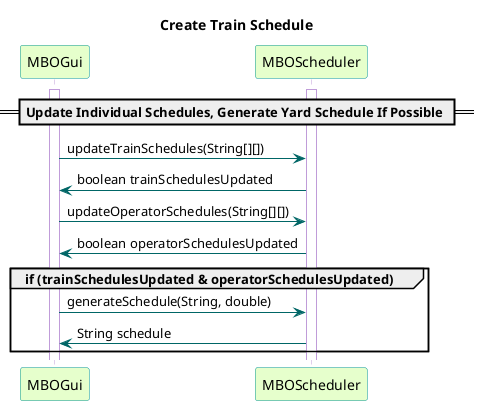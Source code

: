 @startuml

title Create Train Schedule

skinparam sequence {
  BackgroundColor transparent
  ParticipantBackgroundColor #e6ffcc
  ParticipantBorderColor 	#049595
  PackageBorderCOlor  #049595
  ArrowColor #006666
  LifeLineBorderColor #c09cd9
}

participant MBOGui
participant MBOScheduler

== Update Individual Schedules, Generate Yard Schedule If Possible ==

activate MBOGui
activate MBOScheduler
MBOGui -> MBOScheduler : updateTrainSchedules(String[][])
MBOScheduler -> MBOGui : boolean trainSchedulesUpdated
MBOGui -> MBOScheduler : updateOperatorSchedules(String[][])
MBOScheduler -> MBOGui : boolean operatorSchedulesUpdated

group if (trainSchedulesUpdated & operatorSchedulesUpdated)
	MBOGui -> MBOScheduler : generateSchedule(String, double)
	MBOScheduler -> MBOGui : String schedule
end

@enduml